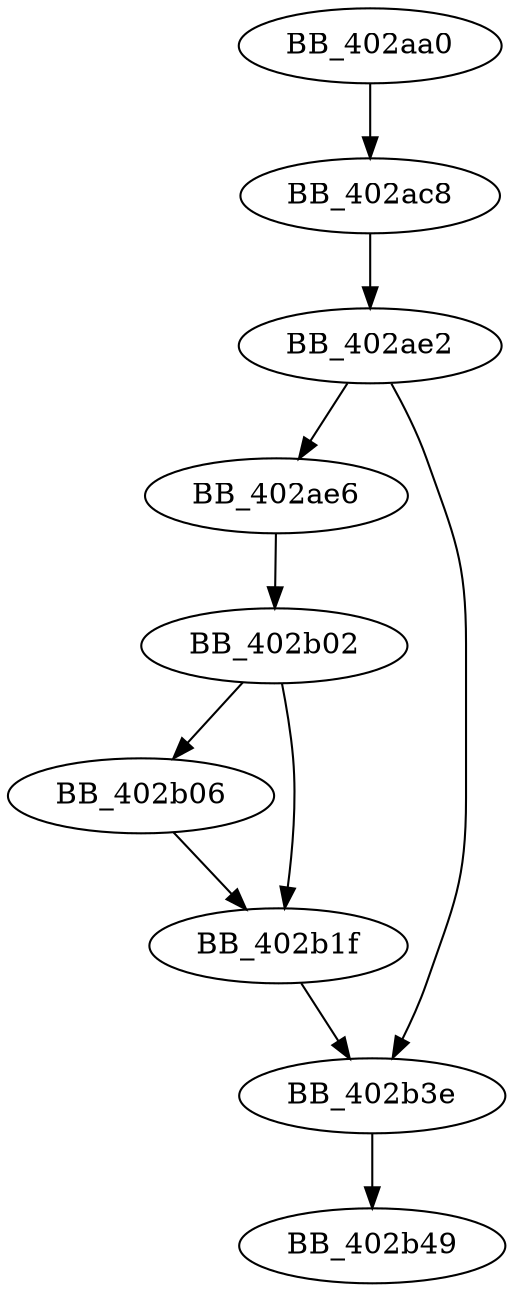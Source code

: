 DiGraph sub_402AA0{
BB_402aa0->BB_402ac8
BB_402ac8->BB_402ae2
BB_402ae2->BB_402ae6
BB_402ae2->BB_402b3e
BB_402ae6->BB_402b02
BB_402b02->BB_402b06
BB_402b02->BB_402b1f
BB_402b06->BB_402b1f
BB_402b1f->BB_402b3e
BB_402b3e->BB_402b49
}
